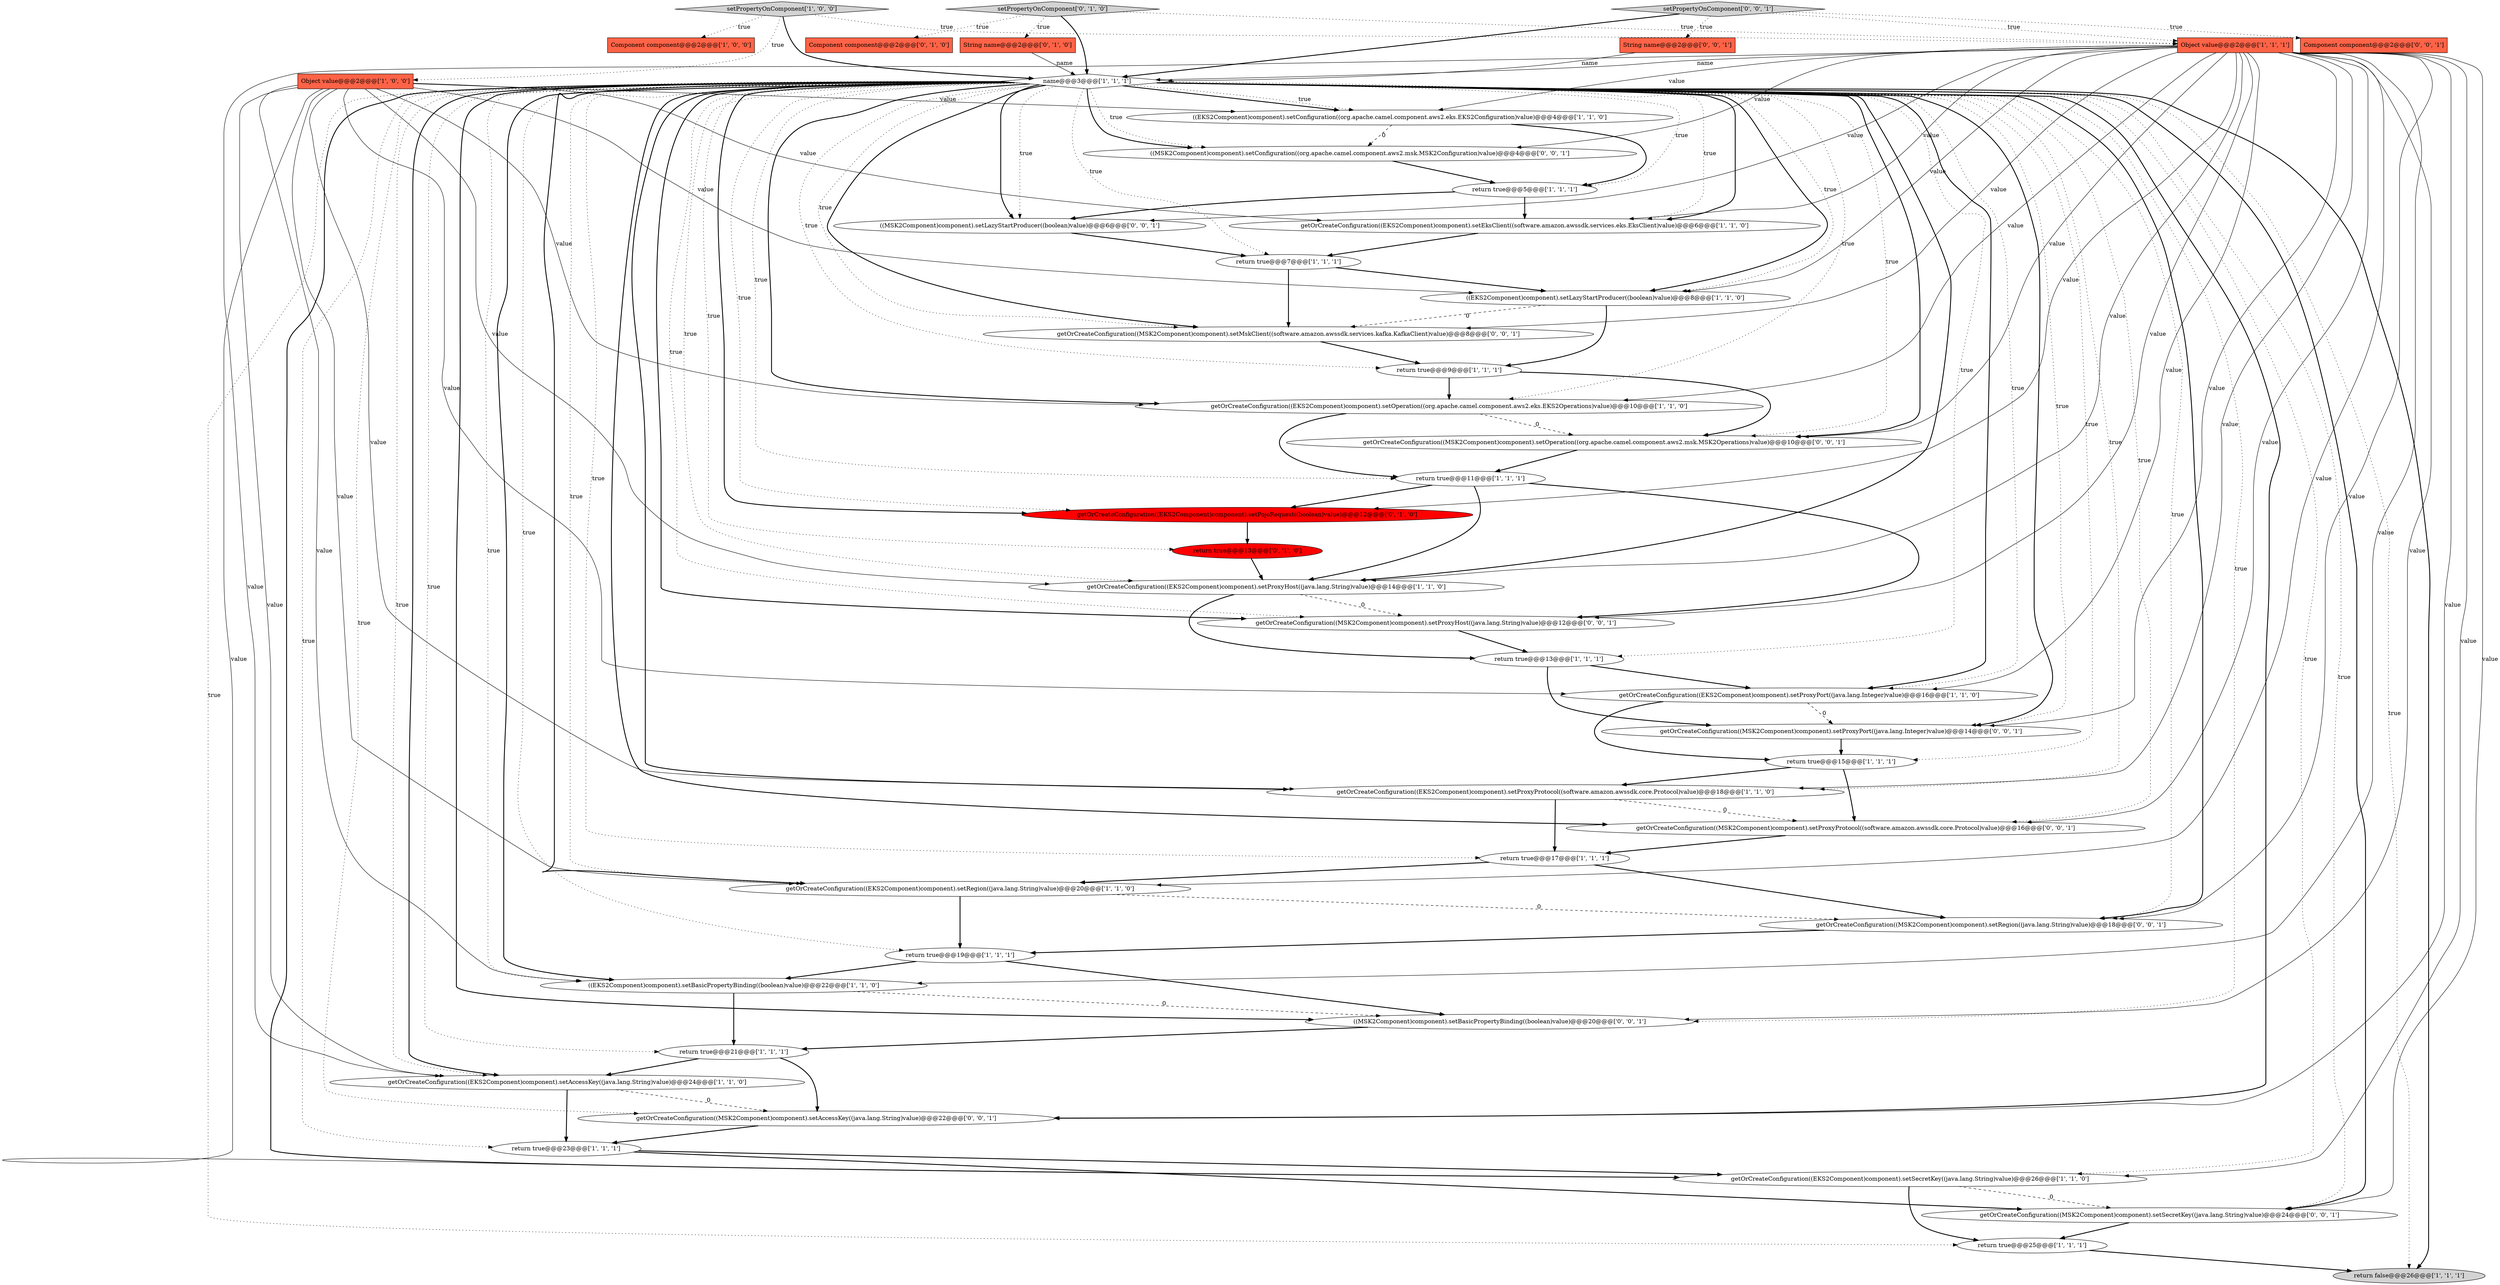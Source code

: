 digraph {
0 [style = filled, label = "return true@@@15@@@['1', '1', '1']", fillcolor = white, shape = ellipse image = "AAA0AAABBB1BBB"];
11 [style = filled, label = "setPropertyOnComponent['1', '0', '0']", fillcolor = lightgray, shape = diamond image = "AAA0AAABBB1BBB"];
10 [style = filled, label = "return true@@@19@@@['1', '1', '1']", fillcolor = white, shape = ellipse image = "AAA0AAABBB1BBB"];
4 [style = filled, label = "return true@@@13@@@['1', '1', '1']", fillcolor = white, shape = ellipse image = "AAA0AAABBB1BBB"];
27 [style = filled, label = "getOrCreateConfiguration((EKS2Component)component).setRegion((java.lang.String)value)@@@20@@@['1', '1', '0']", fillcolor = white, shape = ellipse image = "AAA0AAABBB1BBB"];
18 [style = filled, label = "return true@@@5@@@['1', '1', '1']", fillcolor = white, shape = ellipse image = "AAA0AAABBB1BBB"];
8 [style = filled, label = "Component component@@@2@@@['1', '0', '0']", fillcolor = tomato, shape = box image = "AAA0AAABBB1BBB"];
5 [style = filled, label = "((EKS2Component)component).setConfiguration((org.apache.camel.component.aws2.eks.EKS2Configuration)value)@@@4@@@['1', '1', '0']", fillcolor = white, shape = ellipse image = "AAA0AAABBB1BBB"];
25 [style = filled, label = "getOrCreateConfiguration((EKS2Component)component).setOperation((org.apache.camel.component.aws2.eks.EKS2Operations)value)@@@10@@@['1', '1', '0']", fillcolor = white, shape = ellipse image = "AAA0AAABBB1BBB"];
35 [style = filled, label = "getOrCreateConfiguration((MSK2Component)component).setProxyHost((java.lang.String)value)@@@12@@@['0', '0', '1']", fillcolor = white, shape = ellipse image = "AAA0AAABBB3BBB"];
12 [style = filled, label = "Object value@@@2@@@['1', '0', '0']", fillcolor = tomato, shape = box image = "AAA0AAABBB1BBB"];
17 [style = filled, label = "Object value@@@2@@@['1', '1', '1']", fillcolor = tomato, shape = box image = "AAA0AAABBB1BBB"];
7 [style = filled, label = "return true@@@17@@@['1', '1', '1']", fillcolor = white, shape = ellipse image = "AAA0AAABBB1BBB"];
20 [style = filled, label = "return true@@@11@@@['1', '1', '1']", fillcolor = white, shape = ellipse image = "AAA0AAABBB1BBB"];
9 [style = filled, label = "getOrCreateConfiguration((EKS2Component)component).setSecretKey((java.lang.String)value)@@@26@@@['1', '1', '0']", fillcolor = white, shape = ellipse image = "AAA0AAABBB1BBB"];
44 [style = filled, label = "getOrCreateConfiguration((MSK2Component)component).setProxyPort((java.lang.Integer)value)@@@14@@@['0', '0', '1']", fillcolor = white, shape = ellipse image = "AAA0AAABBB3BBB"];
26 [style = filled, label = "getOrCreateConfiguration((EKS2Component)component).setAccessKey((java.lang.String)value)@@@24@@@['1', '1', '0']", fillcolor = white, shape = ellipse image = "AAA0AAABBB1BBB"];
29 [style = filled, label = "String name@@@2@@@['0', '1', '0']", fillcolor = tomato, shape = box image = "AAA0AAABBB2BBB"];
3 [style = filled, label = "getOrCreateConfiguration((EKS2Component)component).setEksClient((software.amazon.awssdk.services.eks.EksClient)value)@@@6@@@['1', '1', '0']", fillcolor = white, shape = ellipse image = "AAA0AAABBB1BBB"];
45 [style = filled, label = "getOrCreateConfiguration((MSK2Component)component).setAccessKey((java.lang.String)value)@@@22@@@['0', '0', '1']", fillcolor = white, shape = ellipse image = "AAA0AAABBB3BBB"];
39 [style = filled, label = "getOrCreateConfiguration((MSK2Component)component).setOperation((org.apache.camel.component.aws2.msk.MSK2Operations)value)@@@10@@@['0', '0', '1']", fillcolor = white, shape = ellipse image = "AAA0AAABBB3BBB"];
22 [style = filled, label = "return true@@@23@@@['1', '1', '1']", fillcolor = white, shape = ellipse image = "AAA0AAABBB1BBB"];
15 [style = filled, label = "return true@@@21@@@['1', '1', '1']", fillcolor = white, shape = ellipse image = "AAA0AAABBB1BBB"];
46 [style = filled, label = "getOrCreateConfiguration((MSK2Component)component).setMskClient((software.amazon.awssdk.services.kafka.KafkaClient)value)@@@8@@@['0', '0', '1']", fillcolor = white, shape = ellipse image = "AAA0AAABBB3BBB"];
19 [style = filled, label = "name@@@3@@@['1', '1', '1']", fillcolor = white, shape = diamond image = "AAA0AAABBB1BBB"];
13 [style = filled, label = "return true@@@25@@@['1', '1', '1']", fillcolor = white, shape = ellipse image = "AAA0AAABBB1BBB"];
23 [style = filled, label = "return false@@@26@@@['1', '1', '1']", fillcolor = lightgray, shape = ellipse image = "AAA0AAABBB1BBB"];
24 [style = filled, label = "((EKS2Component)component).setLazyStartProducer((boolean)value)@@@8@@@['1', '1', '0']", fillcolor = white, shape = ellipse image = "AAA0AAABBB1BBB"];
31 [style = filled, label = "setPropertyOnComponent['0', '1', '0']", fillcolor = lightgray, shape = diamond image = "AAA0AAABBB2BBB"];
32 [style = filled, label = "return true@@@13@@@['0', '1', '0']", fillcolor = red, shape = ellipse image = "AAA1AAABBB2BBB"];
41 [style = filled, label = "((MSK2Component)component).setLazyStartProducer((boolean)value)@@@6@@@['0', '0', '1']", fillcolor = white, shape = ellipse image = "AAA0AAABBB3BBB"];
30 [style = filled, label = "Component component@@@2@@@['0', '1', '0']", fillcolor = tomato, shape = box image = "AAA0AAABBB2BBB"];
1 [style = filled, label = "getOrCreateConfiguration((EKS2Component)component).setProxyProtocol((software.amazon.awssdk.core.Protocol)value)@@@18@@@['1', '1', '0']", fillcolor = white, shape = ellipse image = "AAA0AAABBB1BBB"];
33 [style = filled, label = "String name@@@2@@@['0', '0', '1']", fillcolor = tomato, shape = box image = "AAA0AAABBB3BBB"];
14 [style = filled, label = "getOrCreateConfiguration((EKS2Component)component).setProxyPort((java.lang.Integer)value)@@@16@@@['1', '1', '0']", fillcolor = white, shape = ellipse image = "AAA0AAABBB1BBB"];
42 [style = filled, label = "((MSK2Component)component).setBasicPropertyBinding((boolean)value)@@@20@@@['0', '0', '1']", fillcolor = white, shape = ellipse image = "AAA0AAABBB3BBB"];
37 [style = filled, label = "getOrCreateConfiguration((MSK2Component)component).setRegion((java.lang.String)value)@@@18@@@['0', '0', '1']", fillcolor = white, shape = ellipse image = "AAA0AAABBB3BBB"];
2 [style = filled, label = "return true@@@9@@@['1', '1', '1']", fillcolor = white, shape = ellipse image = "AAA0AAABBB1BBB"];
21 [style = filled, label = "((EKS2Component)component).setBasicPropertyBinding((boolean)value)@@@22@@@['1', '1', '0']", fillcolor = white, shape = ellipse image = "AAA0AAABBB1BBB"];
36 [style = filled, label = "setPropertyOnComponent['0', '0', '1']", fillcolor = lightgray, shape = diamond image = "AAA0AAABBB3BBB"];
34 [style = filled, label = "getOrCreateConfiguration((MSK2Component)component).setProxyProtocol((software.amazon.awssdk.core.Protocol)value)@@@16@@@['0', '0', '1']", fillcolor = white, shape = ellipse image = "AAA0AAABBB3BBB"];
43 [style = filled, label = "((MSK2Component)component).setConfiguration((org.apache.camel.component.aws2.msk.MSK2Configuration)value)@@@4@@@['0', '0', '1']", fillcolor = white, shape = ellipse image = "AAA0AAABBB3BBB"];
16 [style = filled, label = "getOrCreateConfiguration((EKS2Component)component).setProxyHost((java.lang.String)value)@@@14@@@['1', '1', '0']", fillcolor = white, shape = ellipse image = "AAA0AAABBB1BBB"];
40 [style = filled, label = "getOrCreateConfiguration((MSK2Component)component).setSecretKey((java.lang.String)value)@@@24@@@['0', '0', '1']", fillcolor = white, shape = ellipse image = "AAA0AAABBB3BBB"];
28 [style = filled, label = "getOrCreateConfiguration((EKS2Component)component).setPojoRequest((boolean)value)@@@12@@@['0', '1', '0']", fillcolor = red, shape = ellipse image = "AAA1AAABBB2BBB"];
38 [style = filled, label = "Component component@@@2@@@['0', '0', '1']", fillcolor = tomato, shape = box image = "AAA0AAABBB3BBB"];
6 [style = filled, label = "return true@@@7@@@['1', '1', '1']", fillcolor = white, shape = ellipse image = "AAA0AAABBB1BBB"];
19->10 [style = dotted, label="true"];
19->40 [style = dotted, label="true"];
18->3 [style = bold, label=""];
17->44 [style = solid, label="value"];
16->35 [style = dashed, label="0"];
21->15 [style = bold, label=""];
12->26 [style = solid, label="value"];
46->2 [style = bold, label=""];
11->12 [style = dotted, label="true"];
44->0 [style = bold, label=""];
17->3 [style = solid, label="value"];
17->27 [style = solid, label="value"];
19->45 [style = dotted, label="true"];
17->1 [style = solid, label="value"];
43->18 [style = bold, label=""];
40->13 [style = bold, label=""];
36->38 [style = dotted, label="true"];
4->44 [style = bold, label=""];
26->22 [style = bold, label=""];
19->24 [style = bold, label=""];
19->44 [style = bold, label=""];
19->5 [style = bold, label=""];
19->1 [style = bold, label=""];
12->14 [style = solid, label="value"];
17->25 [style = solid, label="value"];
19->44 [style = dotted, label="true"];
20->16 [style = bold, label=""];
19->9 [style = bold, label=""];
45->22 [style = bold, label=""];
14->44 [style = dashed, label="0"];
17->35 [style = solid, label="value"];
11->8 [style = dotted, label="true"];
17->37 [style = solid, label="value"];
19->28 [style = bold, label=""];
6->46 [style = bold, label=""];
2->25 [style = bold, label=""];
19->35 [style = dotted, label="true"];
19->3 [style = bold, label=""];
12->9 [style = solid, label="value"];
42->15 [style = bold, label=""];
17->28 [style = solid, label="value"];
17->21 [style = solid, label="value"];
17->39 [style = solid, label="value"];
19->42 [style = bold, label=""];
12->1 [style = solid, label="value"];
19->34 [style = bold, label=""];
26->45 [style = dashed, label="0"];
24->46 [style = dashed, label="0"];
22->9 [style = bold, label=""];
1->34 [style = dashed, label="0"];
7->37 [style = bold, label=""];
19->39 [style = bold, label=""];
19->27 [style = dotted, label="true"];
19->21 [style = dotted, label="true"];
10->21 [style = bold, label=""];
41->6 [style = bold, label=""];
17->9 [style = solid, label="value"];
19->37 [style = dotted, label="true"];
19->25 [style = bold, label=""];
19->37 [style = bold, label=""];
2->39 [style = bold, label=""];
31->30 [style = dotted, label="true"];
0->34 [style = bold, label=""];
17->41 [style = solid, label="value"];
19->41 [style = bold, label=""];
19->4 [style = dotted, label="true"];
19->3 [style = dotted, label="true"];
19->0 [style = dotted, label="true"];
19->26 [style = bold, label=""];
5->43 [style = dashed, label="0"];
19->9 [style = dotted, label="true"];
19->22 [style = dotted, label="true"];
31->17 [style = dotted, label="true"];
19->41 [style = dotted, label="true"];
19->46 [style = bold, label=""];
18->41 [style = bold, label=""];
31->29 [style = dotted, label="true"];
39->20 [style = bold, label=""];
19->26 [style = dotted, label="true"];
19->1 [style = dotted, label="true"];
33->19 [style = solid, label="name"];
19->34 [style = dotted, label="true"];
4->14 [style = bold, label=""];
12->24 [style = solid, label="value"];
37->10 [style = bold, label=""];
12->5 [style = solid, label="value"];
19->18 [style = dotted, label="true"];
11->17 [style = dotted, label="true"];
3->6 [style = bold, label=""];
6->24 [style = bold, label=""];
5->18 [style = bold, label=""];
19->24 [style = dotted, label="true"];
19->7 [style = dotted, label="true"];
19->15 [style = dotted, label="true"];
32->16 [style = bold, label=""];
19->42 [style = dotted, label="true"];
1->7 [style = bold, label=""];
17->14 [style = solid, label="value"];
21->42 [style = dashed, label="0"];
19->16 [style = bold, label=""];
28->32 [style = bold, label=""];
27->37 [style = dashed, label="0"];
19->28 [style = dotted, label="true"];
25->20 [style = bold, label=""];
17->42 [style = solid, label="value"];
19->45 [style = bold, label=""];
17->26 [style = solid, label="value"];
19->14 [style = bold, label=""];
17->46 [style = solid, label="value"];
0->1 [style = bold, label=""];
19->35 [style = bold, label=""];
27->10 [style = bold, label=""];
17->43 [style = solid, label="value"];
19->43 [style = dotted, label="true"];
19->5 [style = dotted, label="true"];
19->39 [style = dotted, label="true"];
17->16 [style = solid, label="value"];
17->40 [style = solid, label="value"];
16->4 [style = bold, label=""];
19->40 [style = bold, label=""];
19->43 [style = bold, label=""];
31->19 [style = bold, label=""];
25->39 [style = dashed, label="0"];
36->19 [style = bold, label=""];
22->40 [style = bold, label=""];
36->33 [style = dotted, label="true"];
19->21 [style = bold, label=""];
17->24 [style = solid, label="value"];
19->14 [style = dotted, label="true"];
19->25 [style = dotted, label="true"];
15->45 [style = bold, label=""];
24->2 [style = bold, label=""];
19->2 [style = dotted, label="true"];
12->16 [style = solid, label="value"];
29->19 [style = solid, label="name"];
19->20 [style = dotted, label="true"];
20->28 [style = bold, label=""];
17->19 [style = solid, label="name"];
19->23 [style = dotted, label="true"];
34->7 [style = bold, label=""];
19->13 [style = dotted, label="true"];
11->19 [style = bold, label=""];
17->45 [style = solid, label="value"];
35->4 [style = bold, label=""];
15->26 [style = bold, label=""];
12->25 [style = solid, label="value"];
12->3 [style = solid, label="value"];
17->34 [style = solid, label="value"];
9->40 [style = dashed, label="0"];
14->0 [style = bold, label=""];
10->42 [style = bold, label=""];
36->17 [style = dotted, label="true"];
19->32 [style = dotted, label="true"];
19->23 [style = bold, label=""];
19->27 [style = bold, label=""];
19->46 [style = dotted, label="true"];
19->16 [style = dotted, label="true"];
13->23 [style = bold, label=""];
7->27 [style = bold, label=""];
19->6 [style = dotted, label="true"];
20->35 [style = bold, label=""];
17->5 [style = solid, label="value"];
12->27 [style = solid, label="value"];
12->21 [style = solid, label="value"];
9->13 [style = bold, label=""];
}

